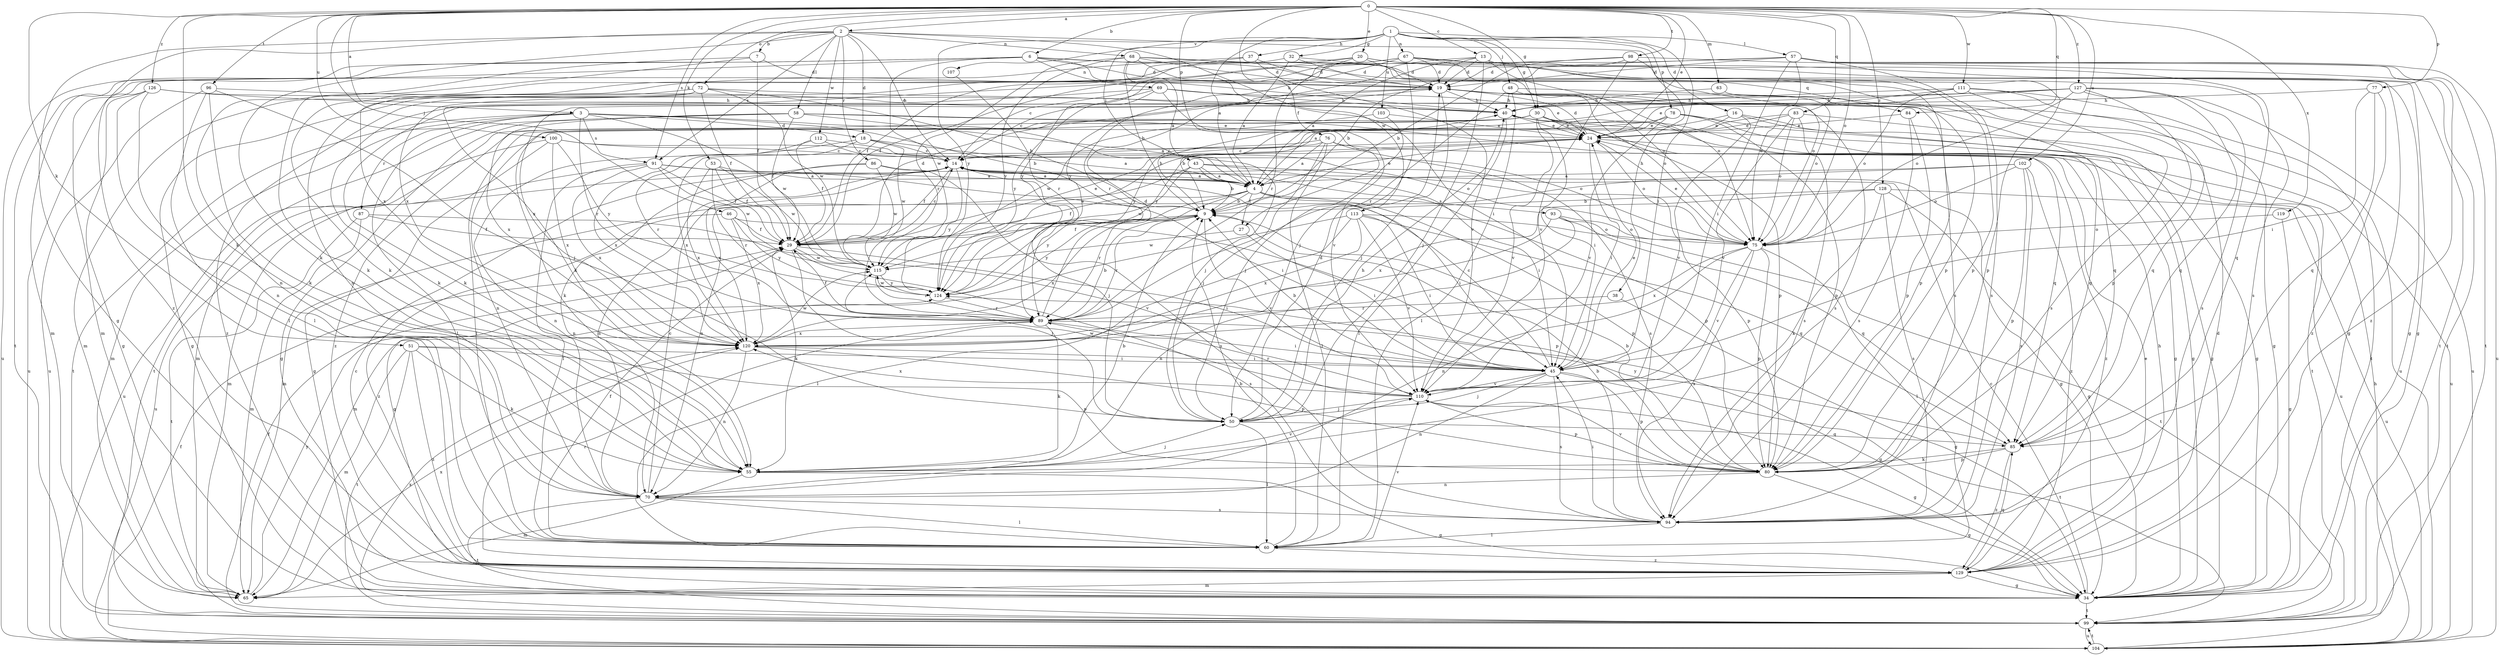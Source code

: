 strict digraph  {
0;
1;
2;
3;
4;
6;
7;
9;
13;
14;
16;
18;
19;
20;
24;
27;
29;
30;
32;
34;
37;
38;
40;
43;
45;
46;
48;
50;
51;
53;
55;
57;
58;
60;
63;
65;
67;
68;
69;
70;
72;
75;
76;
77;
78;
80;
83;
84;
85;
86;
87;
89;
91;
93;
94;
96;
98;
99;
100;
102;
103;
104;
107;
110;
111;
112;
113;
115;
119;
120;
124;
126;
127;
128;
129;
0 -> 2  [label=a];
0 -> 3  [label=a];
0 -> 6  [label=b];
0 -> 13  [label=c];
0 -> 20  [label=e];
0 -> 24  [label=e];
0 -> 27  [label=f];
0 -> 30  [label=g];
0 -> 46  [label=j];
0 -> 51  [label=k];
0 -> 53  [label=k];
0 -> 55  [label=k];
0 -> 63  [label=m];
0 -> 72  [label=o];
0 -> 75  [label=o];
0 -> 76  [label=p];
0 -> 77  [label=p];
0 -> 83  [label=q];
0 -> 84  [label=q];
0 -> 91  [label=s];
0 -> 96  [label=t];
0 -> 98  [label=t];
0 -> 100  [label=u];
0 -> 102  [label=u];
0 -> 111  [label=w];
0 -> 119  [label=x];
0 -> 126  [label=z];
0 -> 127  [label=z];
0 -> 128  [label=z];
1 -> 4  [label=a];
1 -> 16  [label=d];
1 -> 30  [label=g];
1 -> 32  [label=g];
1 -> 37  [label=h];
1 -> 43  [label=i];
1 -> 45  [label=i];
1 -> 48  [label=j];
1 -> 57  [label=l];
1 -> 67  [label=n];
1 -> 78  [label=p];
1 -> 103  [label=u];
1 -> 107  [label=v];
1 -> 124  [label=y];
2 -> 7  [label=b];
2 -> 14  [label=c];
2 -> 18  [label=d];
2 -> 34  [label=g];
2 -> 38  [label=h];
2 -> 55  [label=k];
2 -> 58  [label=l];
2 -> 68  [label=n];
2 -> 86  [label=r];
2 -> 91  [label=s];
2 -> 112  [label=w];
2 -> 113  [label=w];
2 -> 129  [label=z];
3 -> 9  [label=b];
3 -> 18  [label=d];
3 -> 50  [label=j];
3 -> 60  [label=l];
3 -> 65  [label=m];
3 -> 87  [label=r];
3 -> 89  [label=r];
3 -> 91  [label=s];
3 -> 99  [label=t];
3 -> 115  [label=w];
4 -> 9  [label=b];
4 -> 24  [label=e];
4 -> 27  [label=f];
4 -> 29  [label=f];
4 -> 45  [label=i];
4 -> 80  [label=p];
4 -> 89  [label=r];
4 -> 93  [label=s];
4 -> 124  [label=y];
6 -> 19  [label=d];
6 -> 34  [label=g];
6 -> 40  [label=h];
6 -> 65  [label=m];
6 -> 69  [label=n];
6 -> 84  [label=q];
6 -> 99  [label=t];
6 -> 104  [label=u];
6 -> 115  [label=w];
7 -> 19  [label=d];
7 -> 29  [label=f];
7 -> 55  [label=k];
7 -> 70  [label=n];
9 -> 29  [label=f];
9 -> 40  [label=h];
9 -> 89  [label=r];
9 -> 110  [label=v];
9 -> 120  [label=x];
9 -> 124  [label=y];
13 -> 4  [label=a];
13 -> 9  [label=b];
13 -> 19  [label=d];
13 -> 50  [label=j];
13 -> 75  [label=o];
13 -> 85  [label=q];
13 -> 94  [label=s];
13 -> 124  [label=y];
14 -> 4  [label=a];
14 -> 29  [label=f];
14 -> 34  [label=g];
14 -> 50  [label=j];
14 -> 70  [label=n];
14 -> 80  [label=p];
14 -> 104  [label=u];
14 -> 124  [label=y];
16 -> 24  [label=e];
16 -> 34  [label=g];
16 -> 104  [label=u];
16 -> 110  [label=v];
16 -> 124  [label=y];
18 -> 4  [label=a];
18 -> 14  [label=c];
18 -> 70  [label=n];
18 -> 89  [label=r];
18 -> 115  [label=w];
19 -> 40  [label=h];
19 -> 50  [label=j];
19 -> 55  [label=k];
19 -> 80  [label=p];
19 -> 94  [label=s];
19 -> 104  [label=u];
20 -> 19  [label=d];
20 -> 29  [label=f];
20 -> 34  [label=g];
20 -> 89  [label=r];
20 -> 94  [label=s];
20 -> 120  [label=x];
24 -> 14  [label=c];
24 -> 19  [label=d];
24 -> 45  [label=i];
24 -> 75  [label=o];
24 -> 104  [label=u];
27 -> 45  [label=i];
27 -> 115  [label=w];
29 -> 14  [label=c];
29 -> 19  [label=d];
29 -> 24  [label=e];
29 -> 45  [label=i];
29 -> 50  [label=j];
29 -> 55  [label=k];
29 -> 94  [label=s];
29 -> 115  [label=w];
30 -> 24  [label=e];
30 -> 34  [label=g];
30 -> 45  [label=i];
30 -> 55  [label=k];
30 -> 60  [label=l];
30 -> 65  [label=m];
30 -> 80  [label=p];
30 -> 85  [label=q];
30 -> 110  [label=v];
30 -> 129  [label=z];
32 -> 4  [label=a];
32 -> 19  [label=d];
32 -> 55  [label=k];
32 -> 80  [label=p];
34 -> 14  [label=c];
34 -> 99  [label=t];
37 -> 19  [label=d];
37 -> 29  [label=f];
37 -> 65  [label=m];
37 -> 110  [label=v];
38 -> 34  [label=g];
38 -> 89  [label=r];
40 -> 24  [label=e];
40 -> 60  [label=l];
43 -> 4  [label=a];
43 -> 9  [label=b];
43 -> 45  [label=i];
43 -> 65  [label=m];
43 -> 80  [label=p];
43 -> 115  [label=w];
45 -> 9  [label=b];
45 -> 14  [label=c];
45 -> 24  [label=e];
45 -> 50  [label=j];
45 -> 70  [label=n];
45 -> 80  [label=p];
45 -> 94  [label=s];
45 -> 99  [label=t];
45 -> 110  [label=v];
46 -> 29  [label=f];
46 -> 80  [label=p];
46 -> 120  [label=x];
46 -> 124  [label=y];
46 -> 129  [label=z];
48 -> 34  [label=g];
48 -> 40  [label=h];
48 -> 60  [label=l];
48 -> 75  [label=o];
48 -> 89  [label=r];
50 -> 19  [label=d];
50 -> 40  [label=h];
50 -> 60  [label=l];
50 -> 85  [label=q];
51 -> 45  [label=i];
51 -> 55  [label=k];
51 -> 65  [label=m];
51 -> 80  [label=p];
51 -> 99  [label=t];
51 -> 129  [label=z];
53 -> 4  [label=a];
53 -> 29  [label=f];
53 -> 89  [label=r];
53 -> 115  [label=w];
53 -> 120  [label=x];
55 -> 9  [label=b];
55 -> 34  [label=g];
55 -> 50  [label=j];
55 -> 65  [label=m];
55 -> 110  [label=v];
57 -> 19  [label=d];
57 -> 45  [label=i];
57 -> 55  [label=k];
57 -> 75  [label=o];
57 -> 94  [label=s];
57 -> 99  [label=t];
57 -> 104  [label=u];
57 -> 120  [label=x];
57 -> 129  [label=z];
58 -> 4  [label=a];
58 -> 24  [label=e];
58 -> 29  [label=f];
58 -> 34  [label=g];
58 -> 85  [label=q];
58 -> 99  [label=t];
58 -> 120  [label=x];
60 -> 9  [label=b];
60 -> 29  [label=f];
60 -> 110  [label=v];
60 -> 129  [label=z];
63 -> 40  [label=h];
63 -> 75  [label=o];
65 -> 120  [label=x];
65 -> 124  [label=y];
67 -> 14  [label=c];
67 -> 19  [label=d];
67 -> 50  [label=j];
67 -> 75  [label=o];
67 -> 80  [label=p];
67 -> 89  [label=r];
67 -> 99  [label=t];
67 -> 124  [label=y];
68 -> 4  [label=a];
68 -> 9  [label=b];
68 -> 19  [label=d];
68 -> 34  [label=g];
68 -> 45  [label=i];
68 -> 80  [label=p];
68 -> 89  [label=r];
68 -> 124  [label=y];
69 -> 14  [label=c];
69 -> 24  [label=e];
69 -> 40  [label=h];
69 -> 55  [label=k];
69 -> 110  [label=v];
69 -> 124  [label=y];
70 -> 14  [label=c];
70 -> 60  [label=l];
70 -> 94  [label=s];
70 -> 99  [label=t];
72 -> 9  [label=b];
72 -> 29  [label=f];
72 -> 34  [label=g];
72 -> 40  [label=h];
72 -> 65  [label=m];
72 -> 115  [label=w];
72 -> 129  [label=z];
75 -> 24  [label=e];
75 -> 60  [label=l];
75 -> 70  [label=n];
75 -> 80  [label=p];
75 -> 94  [label=s];
75 -> 110  [label=v];
75 -> 120  [label=x];
76 -> 4  [label=a];
76 -> 14  [label=c];
76 -> 50  [label=j];
76 -> 60  [label=l];
76 -> 94  [label=s];
76 -> 120  [label=x];
76 -> 129  [label=z];
77 -> 40  [label=h];
77 -> 45  [label=i];
77 -> 85  [label=q];
77 -> 129  [label=z];
78 -> 9  [label=b];
78 -> 24  [label=e];
78 -> 34  [label=g];
78 -> 70  [label=n];
78 -> 80  [label=p];
78 -> 99  [label=t];
78 -> 110  [label=v];
80 -> 9  [label=b];
80 -> 34  [label=g];
80 -> 70  [label=n];
80 -> 110  [label=v];
83 -> 24  [label=e];
83 -> 34  [label=g];
83 -> 75  [label=o];
83 -> 94  [label=s];
83 -> 110  [label=v];
83 -> 124  [label=y];
84 -> 24  [label=e];
84 -> 80  [label=p];
84 -> 94  [label=s];
85 -> 55  [label=k];
85 -> 80  [label=p];
85 -> 124  [label=y];
85 -> 129  [label=z];
86 -> 4  [label=a];
86 -> 70  [label=n];
86 -> 94  [label=s];
86 -> 115  [label=w];
86 -> 120  [label=x];
87 -> 29  [label=f];
87 -> 65  [label=m];
87 -> 99  [label=t];
87 -> 110  [label=v];
89 -> 9  [label=b];
89 -> 19  [label=d];
89 -> 29  [label=f];
89 -> 34  [label=g];
89 -> 45  [label=i];
89 -> 55  [label=k];
89 -> 120  [label=x];
91 -> 4  [label=a];
91 -> 29  [label=f];
91 -> 45  [label=i];
91 -> 60  [label=l];
91 -> 65  [label=m];
91 -> 115  [label=w];
91 -> 120  [label=x];
93 -> 65  [label=m];
93 -> 70  [label=n];
93 -> 75  [label=o];
93 -> 85  [label=q];
93 -> 99  [label=t];
94 -> 9  [label=b];
94 -> 45  [label=i];
94 -> 60  [label=l];
96 -> 40  [label=h];
96 -> 50  [label=j];
96 -> 55  [label=k];
96 -> 60  [label=l];
96 -> 104  [label=u];
98 -> 9  [label=b];
98 -> 19  [label=d];
98 -> 70  [label=n];
98 -> 75  [label=o];
98 -> 99  [label=t];
98 -> 110  [label=v];
99 -> 29  [label=f];
99 -> 104  [label=u];
99 -> 120  [label=x];
100 -> 14  [label=c];
100 -> 34  [label=g];
100 -> 75  [label=o];
100 -> 104  [label=u];
100 -> 120  [label=x];
100 -> 124  [label=y];
102 -> 4  [label=a];
102 -> 70  [label=n];
102 -> 75  [label=o];
102 -> 80  [label=p];
102 -> 94  [label=s];
102 -> 129  [label=z];
103 -> 24  [label=e];
103 -> 50  [label=j];
103 -> 115  [label=w];
104 -> 29  [label=f];
104 -> 40  [label=h];
104 -> 99  [label=t];
107 -> 89  [label=r];
110 -> 34  [label=g];
110 -> 50  [label=j];
110 -> 80  [label=p];
110 -> 89  [label=r];
110 -> 115  [label=w];
110 -> 120  [label=x];
111 -> 24  [label=e];
111 -> 40  [label=h];
111 -> 75  [label=o];
111 -> 85  [label=q];
111 -> 94  [label=s];
111 -> 99  [label=t];
112 -> 14  [label=c];
112 -> 29  [label=f];
112 -> 75  [label=o];
112 -> 120  [label=x];
113 -> 34  [label=g];
113 -> 45  [label=i];
113 -> 60  [label=l];
113 -> 75  [label=o];
113 -> 85  [label=q];
113 -> 110  [label=v];
113 -> 120  [label=x];
115 -> 24  [label=e];
115 -> 89  [label=r];
115 -> 124  [label=y];
119 -> 34  [label=g];
119 -> 75  [label=o];
120 -> 45  [label=i];
120 -> 70  [label=n];
120 -> 80  [label=p];
120 -> 115  [label=w];
124 -> 89  [label=r];
124 -> 115  [label=w];
126 -> 34  [label=g];
126 -> 40  [label=h];
126 -> 60  [label=l];
126 -> 70  [label=n];
126 -> 85  [label=q];
126 -> 104  [label=u];
127 -> 4  [label=a];
127 -> 40  [label=h];
127 -> 75  [label=o];
127 -> 80  [label=p];
127 -> 85  [label=q];
127 -> 94  [label=s];
127 -> 104  [label=u];
127 -> 120  [label=x];
128 -> 9  [label=b];
128 -> 34  [label=g];
128 -> 55  [label=k];
128 -> 94  [label=s];
128 -> 104  [label=u];
128 -> 120  [label=x];
129 -> 14  [label=c];
129 -> 19  [label=d];
129 -> 24  [label=e];
129 -> 34  [label=g];
129 -> 40  [label=h];
129 -> 65  [label=m];
129 -> 85  [label=q];
129 -> 89  [label=r];
}

